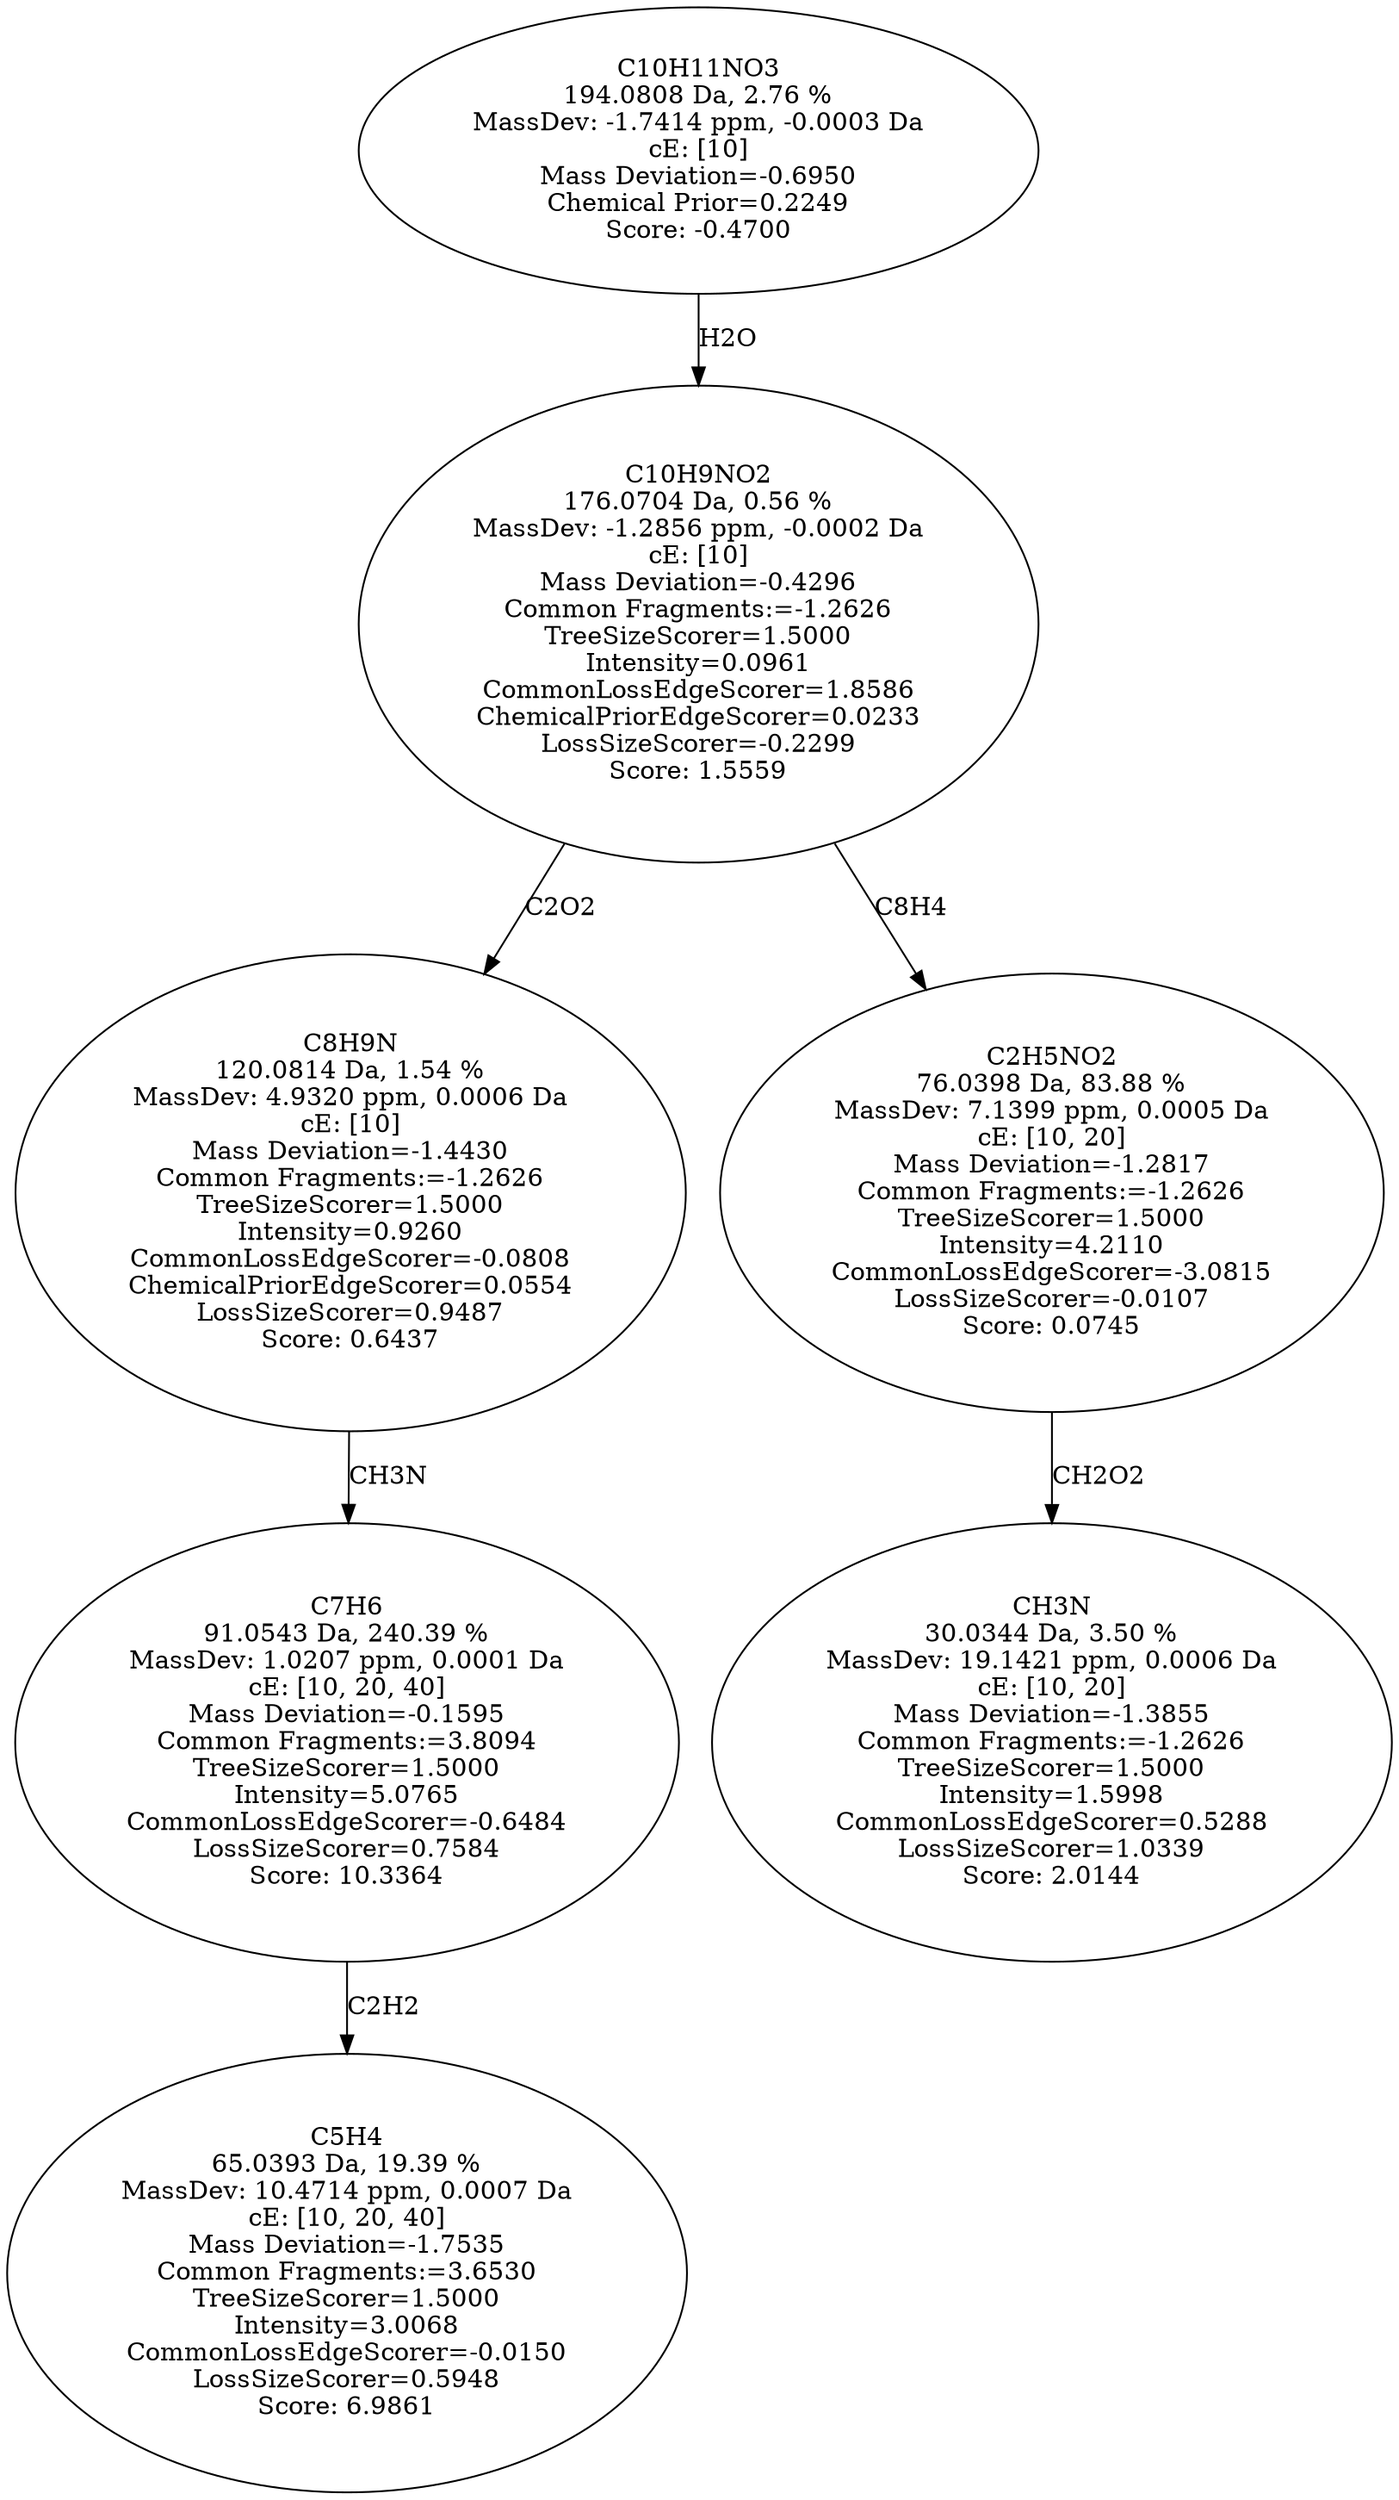 strict digraph {
v1 [label="C5H4\n65.0393 Da, 19.39 %\nMassDev: 10.4714 ppm, 0.0007 Da\ncE: [10, 20, 40]\nMass Deviation=-1.7535\nCommon Fragments:=3.6530\nTreeSizeScorer=1.5000\nIntensity=3.0068\nCommonLossEdgeScorer=-0.0150\nLossSizeScorer=0.5948\nScore: 6.9861"];
v2 [label="C7H6\n91.0543 Da, 240.39 %\nMassDev: 1.0207 ppm, 0.0001 Da\ncE: [10, 20, 40]\nMass Deviation=-0.1595\nCommon Fragments:=3.8094\nTreeSizeScorer=1.5000\nIntensity=5.0765\nCommonLossEdgeScorer=-0.6484\nLossSizeScorer=0.7584\nScore: 10.3364"];
v3 [label="C8H9N\n120.0814 Da, 1.54 %\nMassDev: 4.9320 ppm, 0.0006 Da\ncE: [10]\nMass Deviation=-1.4430\nCommon Fragments:=-1.2626\nTreeSizeScorer=1.5000\nIntensity=0.9260\nCommonLossEdgeScorer=-0.0808\nChemicalPriorEdgeScorer=0.0554\nLossSizeScorer=0.9487\nScore: 0.6437"];
v4 [label="CH3N\n30.0344 Da, 3.50 %\nMassDev: 19.1421 ppm, 0.0006 Da\ncE: [10, 20]\nMass Deviation=-1.3855\nCommon Fragments:=-1.2626\nTreeSizeScorer=1.5000\nIntensity=1.5998\nCommonLossEdgeScorer=0.5288\nLossSizeScorer=1.0339\nScore: 2.0144"];
v5 [label="C2H5NO2\n76.0398 Da, 83.88 %\nMassDev: 7.1399 ppm, 0.0005 Da\ncE: [10, 20]\nMass Deviation=-1.2817\nCommon Fragments:=-1.2626\nTreeSizeScorer=1.5000\nIntensity=4.2110\nCommonLossEdgeScorer=-3.0815\nLossSizeScorer=-0.0107\nScore: 0.0745"];
v6 [label="C10H9NO2\n176.0704 Da, 0.56 %\nMassDev: -1.2856 ppm, -0.0002 Da\ncE: [10]\nMass Deviation=-0.4296\nCommon Fragments:=-1.2626\nTreeSizeScorer=1.5000\nIntensity=0.0961\nCommonLossEdgeScorer=1.8586\nChemicalPriorEdgeScorer=0.0233\nLossSizeScorer=-0.2299\nScore: 1.5559"];
v7 [label="C10H11NO3\n194.0808 Da, 2.76 %\nMassDev: -1.7414 ppm, -0.0003 Da\ncE: [10]\nMass Deviation=-0.6950\nChemical Prior=0.2249\nScore: -0.4700"];
v2 -> v1 [label="C2H2"];
v3 -> v2 [label="CH3N"];
v6 -> v3 [label="C2O2"];
v5 -> v4 [label="CH2O2"];
v6 -> v5 [label="C8H4"];
v7 -> v6 [label="H2O"];
}